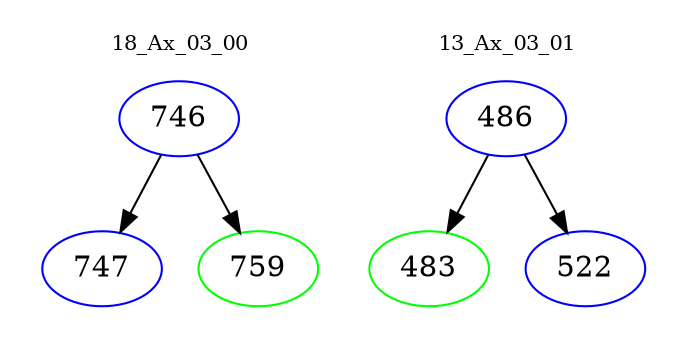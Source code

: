 digraph{
subgraph cluster_0 {
color = white
label = "18_Ax_03_00";
fontsize=10;
T0_746 [label="746", color="blue"]
T0_746 -> T0_747 [color="black"]
T0_747 [label="747", color="blue"]
T0_746 -> T0_759 [color="black"]
T0_759 [label="759", color="green"]
}
subgraph cluster_1 {
color = white
label = "13_Ax_03_01";
fontsize=10;
T1_486 [label="486", color="blue"]
T1_486 -> T1_483 [color="black"]
T1_483 [label="483", color="green"]
T1_486 -> T1_522 [color="black"]
T1_522 [label="522", color="blue"]
}
}
